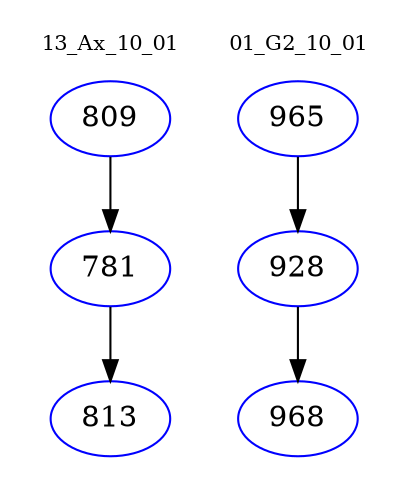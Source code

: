 digraph{
subgraph cluster_0 {
color = white
label = "13_Ax_10_01";
fontsize=10;
T0_809 [label="809", color="blue"]
T0_809 -> T0_781 [color="black"]
T0_781 [label="781", color="blue"]
T0_781 -> T0_813 [color="black"]
T0_813 [label="813", color="blue"]
}
subgraph cluster_1 {
color = white
label = "01_G2_10_01";
fontsize=10;
T1_965 [label="965", color="blue"]
T1_965 -> T1_928 [color="black"]
T1_928 [label="928", color="blue"]
T1_928 -> T1_968 [color="black"]
T1_968 [label="968", color="blue"]
}
}
